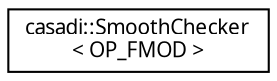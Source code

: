 digraph "Graphical Class Hierarchy"
{
  edge [fontname="FreeSans.ttf",fontsize="10",labelfontname="FreeSans.ttf",labelfontsize="10"];
  node [fontname="FreeSans.ttf",fontsize="10",shape=record];
  rankdir="LR";
  Node1 [label="casadi::SmoothChecker\l\< OP_FMOD \>",height=0.2,width=0.4,color="black", fillcolor="white", style="filled",URL="$da/df9/structcasadi_1_1SmoothChecker_3_01OP__FMOD_01_4.html"];
}
